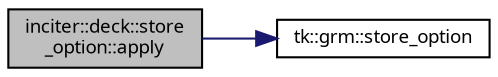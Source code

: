 digraph "inciter::deck::store_option::apply"
{
 // INTERACTIVE_SVG=YES
  bgcolor="transparent";
  edge [fontname="sans-serif",fontsize="9",labelfontname="sans-serif",labelfontsize="9"];
  node [fontname="sans-serif",fontsize="9",shape=record];
  rankdir="LR";
  Node1 [label="inciter::deck::store\l_option::apply",height=0.2,width=0.4,color="black", fillcolor="grey75", style="filled", fontcolor="black"];
  Node1 -> Node2 [color="midnightblue",fontsize="9",style="solid",fontname="sans-serif"];
  Node2 [label="tk::grm::store_option",height=0.2,width=0.4,color="black",URL="$namespacetk_1_1grm.html#a9131f0a09dab5d6bd4c8d84d8339e5e4",tooltip="Put option (i.e., a tk::Toggle) in grammar state (or stack) at a position given by tags..."];
}
